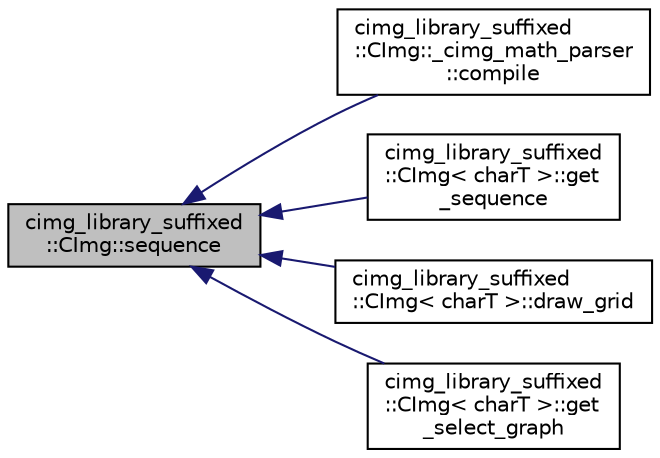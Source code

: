 digraph "cimg_library_suffixed::CImg::sequence"
{
  edge [fontname="Helvetica",fontsize="10",labelfontname="Helvetica",labelfontsize="10"];
  node [fontname="Helvetica",fontsize="10",shape=record];
  rankdir="LR";
  Node3116 [label="cimg_library_suffixed\l::CImg::sequence",height=0.2,width=0.4,color="black", fillcolor="grey75", style="filled", fontcolor="black"];
  Node3116 -> Node3117 [dir="back",color="midnightblue",fontsize="10",style="solid",fontname="Helvetica"];
  Node3117 [label="cimg_library_suffixed\l::CImg::_cimg_math_parser\l::compile",height=0.2,width=0.4,color="black", fillcolor="white", style="filled",URL="$structcimg__library__suffixed_1_1_c_img_1_1__cimg__math__parser.html#a318c44c5d1f4f0114355f37ace87a4ae"];
  Node3116 -> Node3118 [dir="back",color="midnightblue",fontsize="10",style="solid",fontname="Helvetica"];
  Node3118 [label="cimg_library_suffixed\l::CImg\< charT \>::get\l_sequence",height=0.2,width=0.4,color="black", fillcolor="white", style="filled",URL="$structcimg__library__suffixed_1_1_c_img.html#a25db97552dcef856120632a0d0114297",tooltip="Fill image with a linear sequence of values . "];
  Node3116 -> Node3119 [dir="back",color="midnightblue",fontsize="10",style="solid",fontname="Helvetica"];
  Node3119 [label="cimg_library_suffixed\l::CImg\< charT \>::draw_grid",height=0.2,width=0.4,color="black", fillcolor="white", style="filled",URL="$structcimg__library__suffixed_1_1_c_img.html#ad7f1cbea5a78f6cd7fb8f308310b30d6",tooltip="Draw 2d grid . "];
  Node3116 -> Node3120 [dir="back",color="midnightblue",fontsize="10",style="solid",fontname="Helvetica"];
  Node3120 [label="cimg_library_suffixed\l::CImg\< charT \>::get\l_select_graph",height=0.2,width=0.4,color="black", fillcolor="white", style="filled",URL="$structcimg__library__suffixed_1_1_c_img.html#a689f47424dc7c548ebfe53e431409199",tooltip="Select sub-graph in a graph. "];
}
